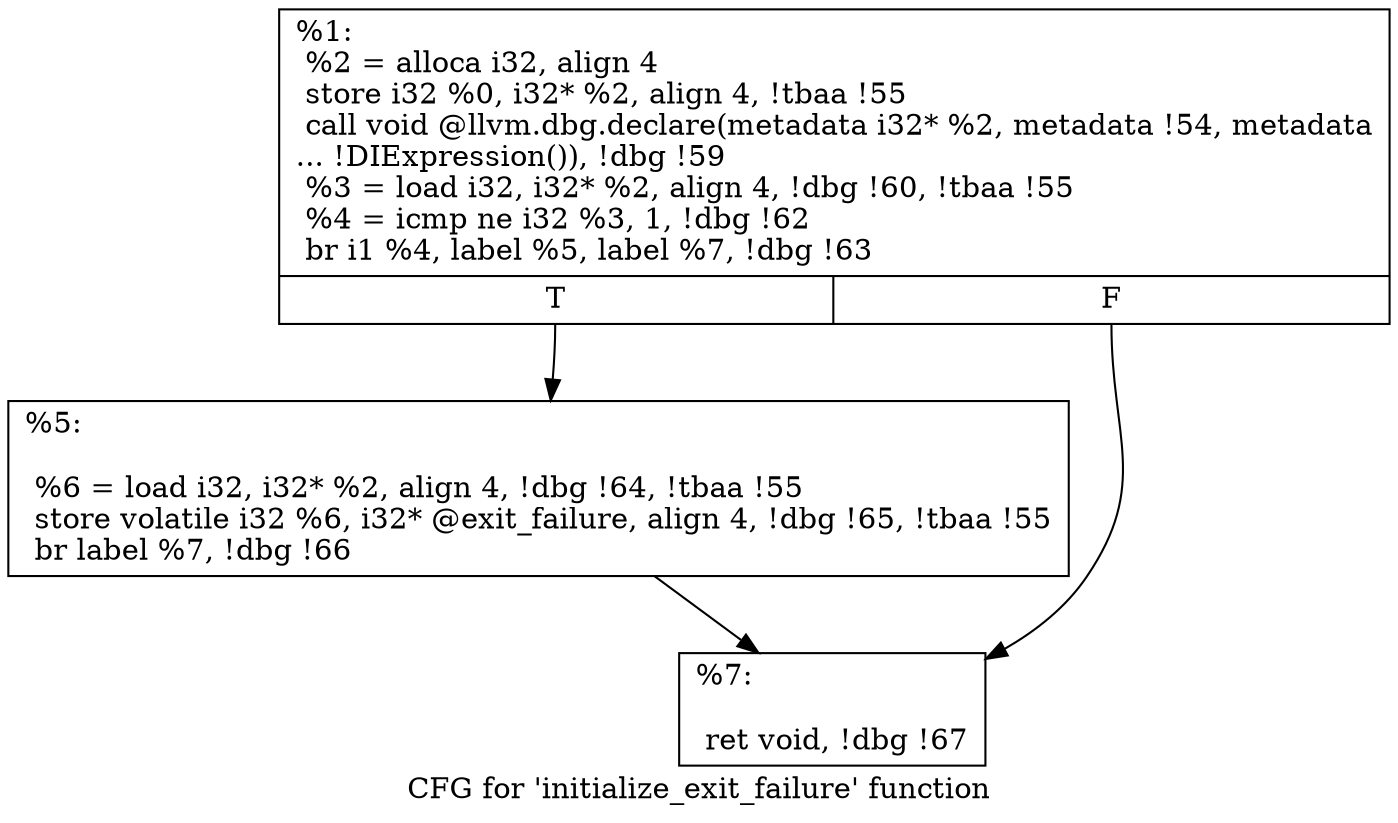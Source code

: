 digraph "CFG for 'initialize_exit_failure' function" {
	label="CFG for 'initialize_exit_failure' function";

	Node0x1a16990 [shape=record,label="{%1:\l  %2 = alloca i32, align 4\l  store i32 %0, i32* %2, align 4, !tbaa !55\l  call void @llvm.dbg.declare(metadata i32* %2, metadata !54, metadata\l... !DIExpression()), !dbg !59\l  %3 = load i32, i32* %2, align 4, !dbg !60, !tbaa !55\l  %4 = icmp ne i32 %3, 1, !dbg !62\l  br i1 %4, label %5, label %7, !dbg !63\l|{<s0>T|<s1>F}}"];
	Node0x1a16990:s0 -> Node0x1a0b300;
	Node0x1a16990:s1 -> Node0x1a0b350;
	Node0x1a0b300 [shape=record,label="{%5:\l\l  %6 = load i32, i32* %2, align 4, !dbg !64, !tbaa !55\l  store volatile i32 %6, i32* @exit_failure, align 4, !dbg !65, !tbaa !55\l  br label %7, !dbg !66\l}"];
	Node0x1a0b300 -> Node0x1a0b350;
	Node0x1a0b350 [shape=record,label="{%7:\l\l  ret void, !dbg !67\l}"];
}
